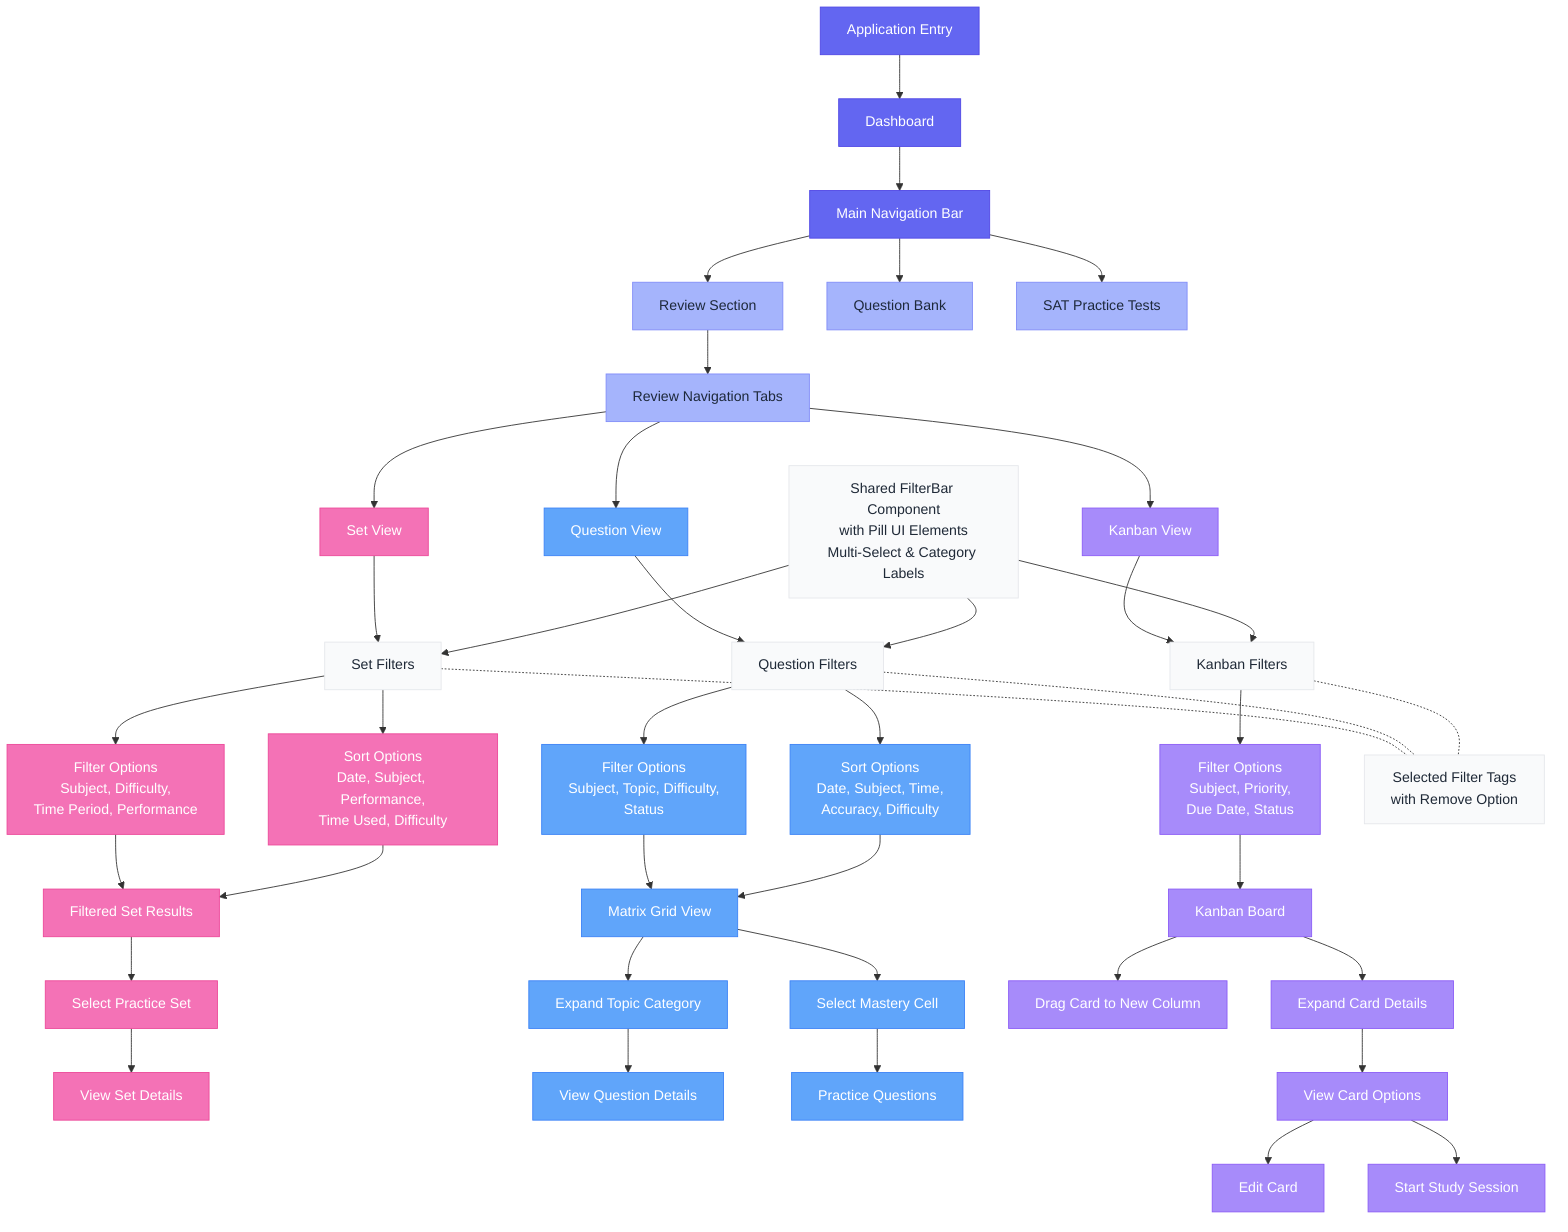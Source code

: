 graph TD
    %% Main Application Entry
    Start[Application Entry] --> Dashboard[Dashboard]
    Dashboard --> MenuNavigation[Main Navigation Bar]
    
    %% Main Navigation Options
    MenuNavigation --> ReviewSection[Review Section]
    MenuNavigation --> QuestionBank[Question Bank]
    MenuNavigation --> SATSection[SAT Practice Tests]
    
    %% Review Section Navigation
    ReviewSection --> ReviewNav[Review Navigation Tabs]
    
    %% Three Main Views
    ReviewNav --> SetView[Set View]
    ReviewNav --> QuestionView[Question View]
    ReviewNav --> KanbanView[Kanban View]
    
    %% Set View Flow
    SetView --> SetFilterBar[Set Filters]
    SetFilterBar --> SetFilterOptions[Filter Options<br/>Subject, Difficulty,<br/>Time Period, Performance]
    SetFilterBar --> SetSortOptions[Sort Options<br/>Date, Subject, Performance,<br/>Time Used, Difficulty]
    SetFilterOptions --> FilteredSetResults[Filtered Set Results]
    SetSortOptions --> FilteredSetResults
    FilteredSetResults --> SelectSet[Select Practice Set]
    SelectSet --> SetDetails[View Set Details]
    
    %% Question View Flow
    QuestionView --> QuestionFilterBar[Question Filters]
    QuestionFilterBar --> QuestionFilterOptions[Filter Options<br/>Subject, Topic, Difficulty,<br/>Status]
    QuestionFilterBar --> QuestionSortOptions[Sort Options<br/>Date, Subject, Time,<br/>Accuracy, Difficulty]
    QuestionFilterOptions --> MatrixGrid[Matrix Grid View]
    QuestionSortOptions --> MatrixGrid
    MatrixGrid --> ExpandCategory[Expand Topic Category]
    ExpandCategory --> ViewQuestionDetails[View Question Details]
    MatrixGrid --> SelectMasteryCell[Select Mastery Cell]
    SelectMasteryCell --> PracticeQuestions[Practice Questions]
    
    %% Kanban View Flow
    KanbanView --> KanbanFilterBar[Kanban Filters]
    KanbanFilterBar --> KanbanFilterOptions[Filter Options<br/>Subject, Priority,<br/>Due Date, Status]
    KanbanFilterOptions --> KanbanBoard[Kanban Board]
    KanbanBoard --> DragCard[Drag Card to New Column]
    KanbanBoard --> ExpandCard[Expand Card Details]
    ExpandCard --> CardOptions[View Card Options]
    CardOptions --> EditCard[Edit Card]
    CardOptions --> StartStudy[Start Study Session]
    
    %% Shared Components
    FilterBar[Shared FilterBar Component<br/>with Pill UI Elements<br/>Multi-Select & Category Labels]
    FilterBar --> SetFilterBar
    FilterBar --> QuestionFilterBar
    FilterBar --> KanbanFilterBar
    
    %% Additional Filter Features
    SetFilterBar -.- FilterTags[Selected Filter Tags<br/>with Remove Option]
    QuestionFilterBar -.- FilterTags
    KanbanFilterBar -.- FilterTags
    
    %% Visual Styling
    classDef primary fill:#6366F1,stroke:#4F46E5,color:white
    classDef secondary fill:#A5B4FC,stroke:#818CF8,color:#1E293B
    classDef action fill:#3B82F6,stroke:#2563EB,color:white
    classDef interface fill:#F9FAFB,stroke:#E5E7EB,color:#1F2937
    classDef setView fill:#F472B6,stroke:#EC4899,color:white
    classDef questionView fill:#60A5FA,stroke:#3B82F6,color:white
    classDef kanbanView fill:#A78BFA,stroke:#8B5CF6,color:white
    
    %% Apply styles
    class Start,Dashboard,MenuNavigation primary
    class ReviewSection,ReviewNav secondary
    class FilterBar,SetFilterBar,QuestionFilterBar,KanbanFilterBar,FilterTags interface
    class SetView,SetFilterOptions,SetSortOptions,FilteredSetResults,SelectSet,SetDetails setView
    class QuestionView,QuestionFilterOptions,QuestionSortOptions,MatrixGrid,ExpandCategory,ViewQuestionDetails,SelectMasteryCell,PracticeQuestions questionView
    class KanbanView,KanbanFilterOptions,KanbanBoard,DragCard,ExpandCard,CardOptions,EditCard,StartStudy kanbanView
    class QuestionBank,SATSection secondary